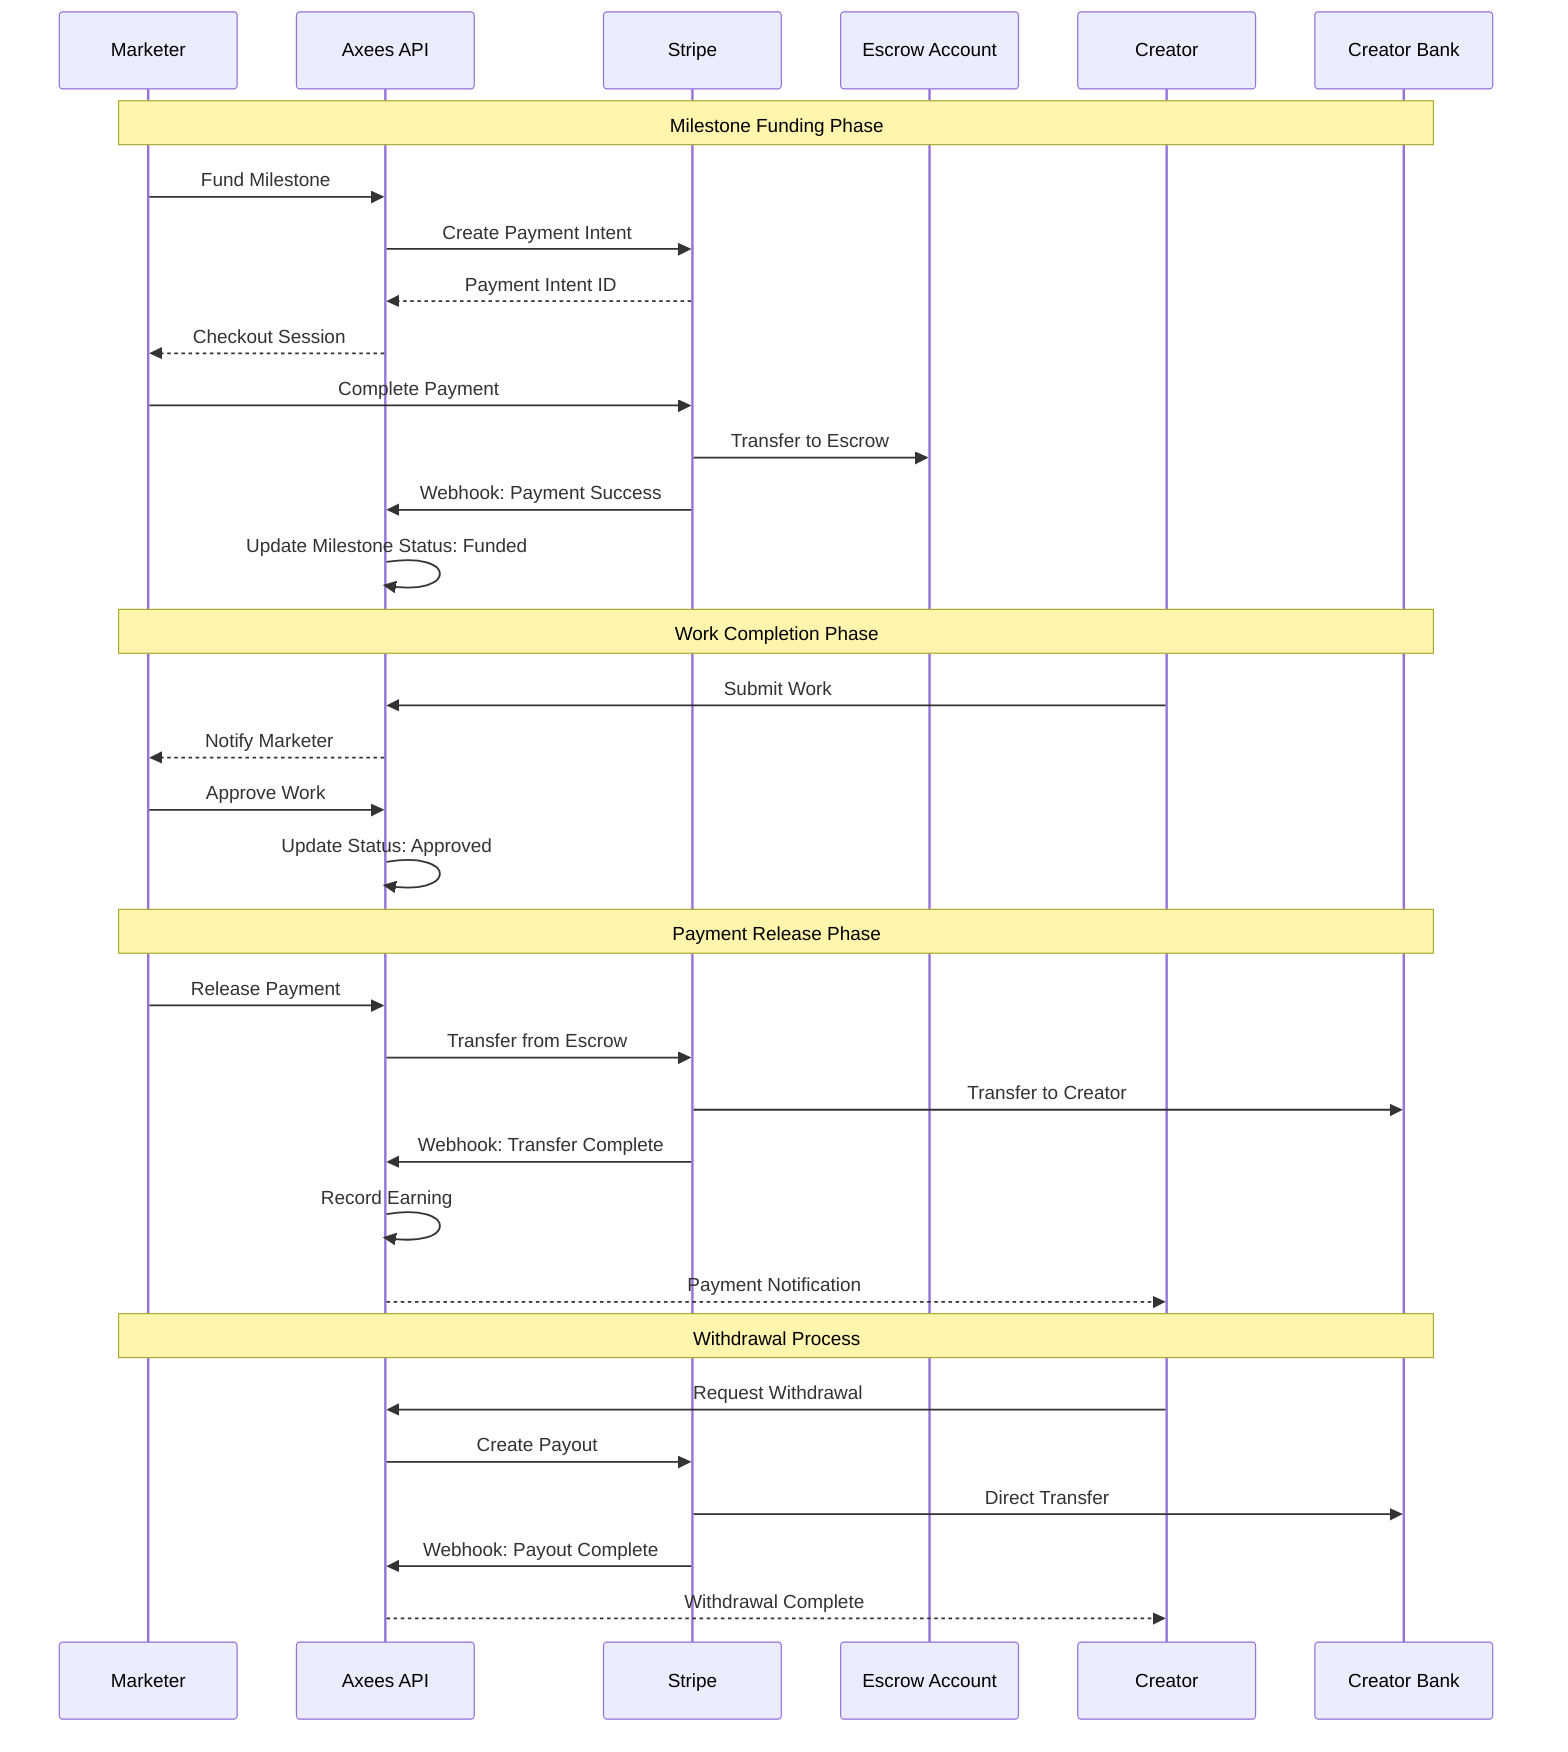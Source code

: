 sequenceDiagram
    participant M as Marketer
    participant API as Axees API
    participant STRIPE as Stripe
    participant ESCROW as Escrow Account
    participant C as Creator
    participant BANK as Creator Bank
    
    Note over M,BANK: Milestone Funding Phase
    M->>API: Fund Milestone
    API->>STRIPE: Create Payment Intent
    STRIPE-->>API: Payment Intent ID
    API-->>M: Checkout Session
    
    M->>STRIPE: Complete Payment
    STRIPE->>ESCROW: Transfer to Escrow
    STRIPE->>API: Webhook: Payment Success
    API->>API: Update Milestone Status: Funded
    
    Note over M,BANK: Work Completion Phase
    C->>API: Submit Work
    API-->>M: Notify Marketer
    M->>API: Approve Work
    API->>API: Update Status: Approved
    
    Note over M,BANK: Payment Release Phase
    M->>API: Release Payment
    API->>STRIPE: Transfer from Escrow
    STRIPE->>BANK: Transfer to Creator
    STRIPE->>API: Webhook: Transfer Complete
    API->>API: Record Earning
    API-->>C: Payment Notification
    
    Note over M,BANK: Withdrawal Process
    C->>API: Request Withdrawal
    API->>STRIPE: Create Payout
    STRIPE->>BANK: Direct Transfer
    STRIPE->>API: Webhook: Payout Complete
    API-->>C: Withdrawal Complete